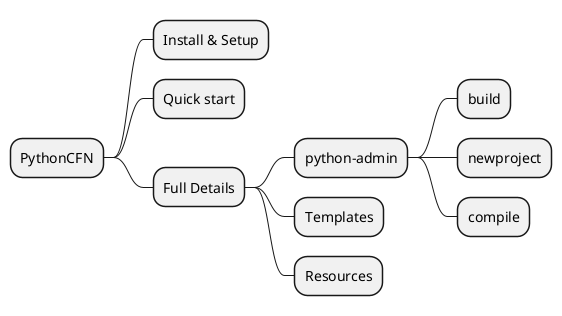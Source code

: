 @startmindmap
* PythonCFN
** Install & Setup
** Quick start
** Full Details
*** python-admin
**** build
****  newproject
**** compile
*** Templates
*** Resources

@endmindmap
